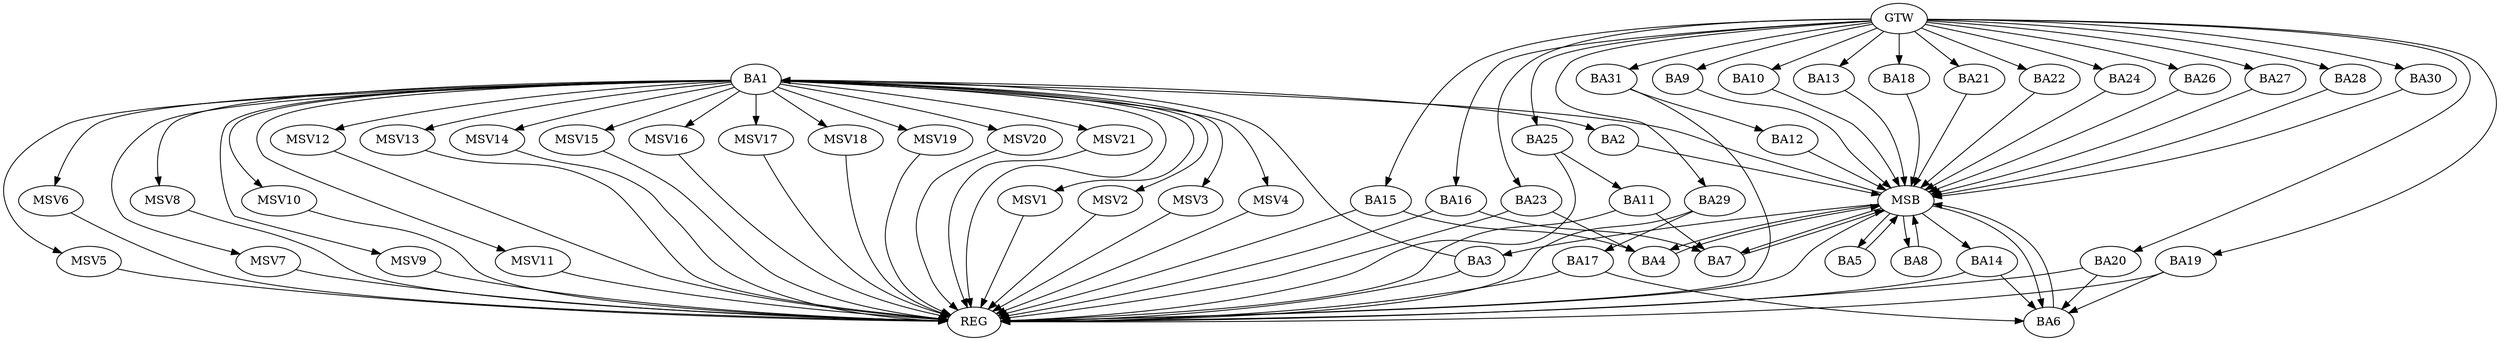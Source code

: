 strict digraph G {
  BA1 [ label="BA1" ];
  BA2 [ label="BA2" ];
  BA3 [ label="BA3" ];
  BA4 [ label="BA4" ];
  BA5 [ label="BA5" ];
  BA6 [ label="BA6" ];
  BA7 [ label="BA7" ];
  BA8 [ label="BA8" ];
  BA9 [ label="BA9" ];
  BA10 [ label="BA10" ];
  BA11 [ label="BA11" ];
  BA12 [ label="BA12" ];
  BA13 [ label="BA13" ];
  BA14 [ label="BA14" ];
  BA15 [ label="BA15" ];
  BA16 [ label="BA16" ];
  BA17 [ label="BA17" ];
  BA18 [ label="BA18" ];
  BA19 [ label="BA19" ];
  BA20 [ label="BA20" ];
  BA21 [ label="BA21" ];
  BA22 [ label="BA22" ];
  BA23 [ label="BA23" ];
  BA24 [ label="BA24" ];
  BA25 [ label="BA25" ];
  BA26 [ label="BA26" ];
  BA27 [ label="BA27" ];
  BA28 [ label="BA28" ];
  BA29 [ label="BA29" ];
  BA30 [ label="BA30" ];
  BA31 [ label="BA31" ];
  GTW [ label="GTW" ];
  REG [ label="REG" ];
  MSB [ label="MSB" ];
  MSV1 [ label="MSV1" ];
  MSV2 [ label="MSV2" ];
  MSV3 [ label="MSV3" ];
  MSV4 [ label="MSV4" ];
  MSV5 [ label="MSV5" ];
  MSV6 [ label="MSV6" ];
  MSV7 [ label="MSV7" ];
  MSV8 [ label="MSV8" ];
  MSV9 [ label="MSV9" ];
  MSV10 [ label="MSV10" ];
  MSV11 [ label="MSV11" ];
  MSV12 [ label="MSV12" ];
  MSV13 [ label="MSV13" ];
  MSV14 [ label="MSV14" ];
  MSV15 [ label="MSV15" ];
  MSV16 [ label="MSV16" ];
  MSV17 [ label="MSV17" ];
  MSV18 [ label="MSV18" ];
  MSV19 [ label="MSV19" ];
  MSV20 [ label="MSV20" ];
  MSV21 [ label="MSV21" ];
  BA1 -> BA2;
  BA3 -> BA1;
  BA11 -> BA7;
  BA14 -> BA6;
  BA15 -> BA4;
  BA16 -> BA7;
  BA17 -> BA6;
  BA19 -> BA6;
  BA20 -> BA6;
  BA23 -> BA4;
  BA25 -> BA11;
  BA29 -> BA17;
  BA31 -> BA12;
  GTW -> BA9;
  GTW -> BA10;
  GTW -> BA13;
  GTW -> BA15;
  GTW -> BA16;
  GTW -> BA18;
  GTW -> BA19;
  GTW -> BA20;
  GTW -> BA21;
  GTW -> BA22;
  GTW -> BA23;
  GTW -> BA24;
  GTW -> BA25;
  GTW -> BA26;
  GTW -> BA27;
  GTW -> BA28;
  GTW -> BA29;
  GTW -> BA30;
  GTW -> BA31;
  BA1 -> REG;
  BA3 -> REG;
  BA11 -> REG;
  BA14 -> REG;
  BA15 -> REG;
  BA16 -> REG;
  BA17 -> REG;
  BA19 -> REG;
  BA20 -> REG;
  BA23 -> REG;
  BA25 -> REG;
  BA29 -> REG;
  BA31 -> REG;
  BA2 -> MSB;
  MSB -> BA1;
  MSB -> REG;
  BA4 -> MSB;
  MSB -> BA3;
  BA5 -> MSB;
  MSB -> BA4;
  BA6 -> MSB;
  BA7 -> MSB;
  BA8 -> MSB;
  MSB -> BA6;
  BA9 -> MSB;
  MSB -> BA5;
  BA10 -> MSB;
  MSB -> BA7;
  BA12 -> MSB;
  BA13 -> MSB;
  BA18 -> MSB;
  BA21 -> MSB;
  MSB -> BA14;
  BA22 -> MSB;
  BA24 -> MSB;
  BA26 -> MSB;
  MSB -> BA8;
  BA27 -> MSB;
  BA28 -> MSB;
  BA30 -> MSB;
  BA1 -> MSV1;
  BA1 -> MSV2;
  BA1 -> MSV3;
  BA1 -> MSV4;
  MSV1 -> REG;
  MSV2 -> REG;
  MSV3 -> REG;
  MSV4 -> REG;
  BA1 -> MSV5;
  MSV5 -> REG;
  BA1 -> MSV6;
  BA1 -> MSV7;
  MSV6 -> REG;
  MSV7 -> REG;
  BA1 -> MSV8;
  MSV8 -> REG;
  BA1 -> MSV9;
  MSV9 -> REG;
  BA1 -> MSV10;
  BA1 -> MSV11;
  MSV10 -> REG;
  MSV11 -> REG;
  BA1 -> MSV12;
  MSV12 -> REG;
  BA1 -> MSV13;
  MSV13 -> REG;
  BA1 -> MSV14;
  MSV14 -> REG;
  BA1 -> MSV15;
  BA1 -> MSV16;
  MSV15 -> REG;
  MSV16 -> REG;
  BA1 -> MSV17;
  BA1 -> MSV18;
  MSV17 -> REG;
  MSV18 -> REG;
  BA1 -> MSV19;
  MSV19 -> REG;
  BA1 -> MSV20;
  MSV20 -> REG;
  BA1 -> MSV21;
  MSV21 -> REG;
}
